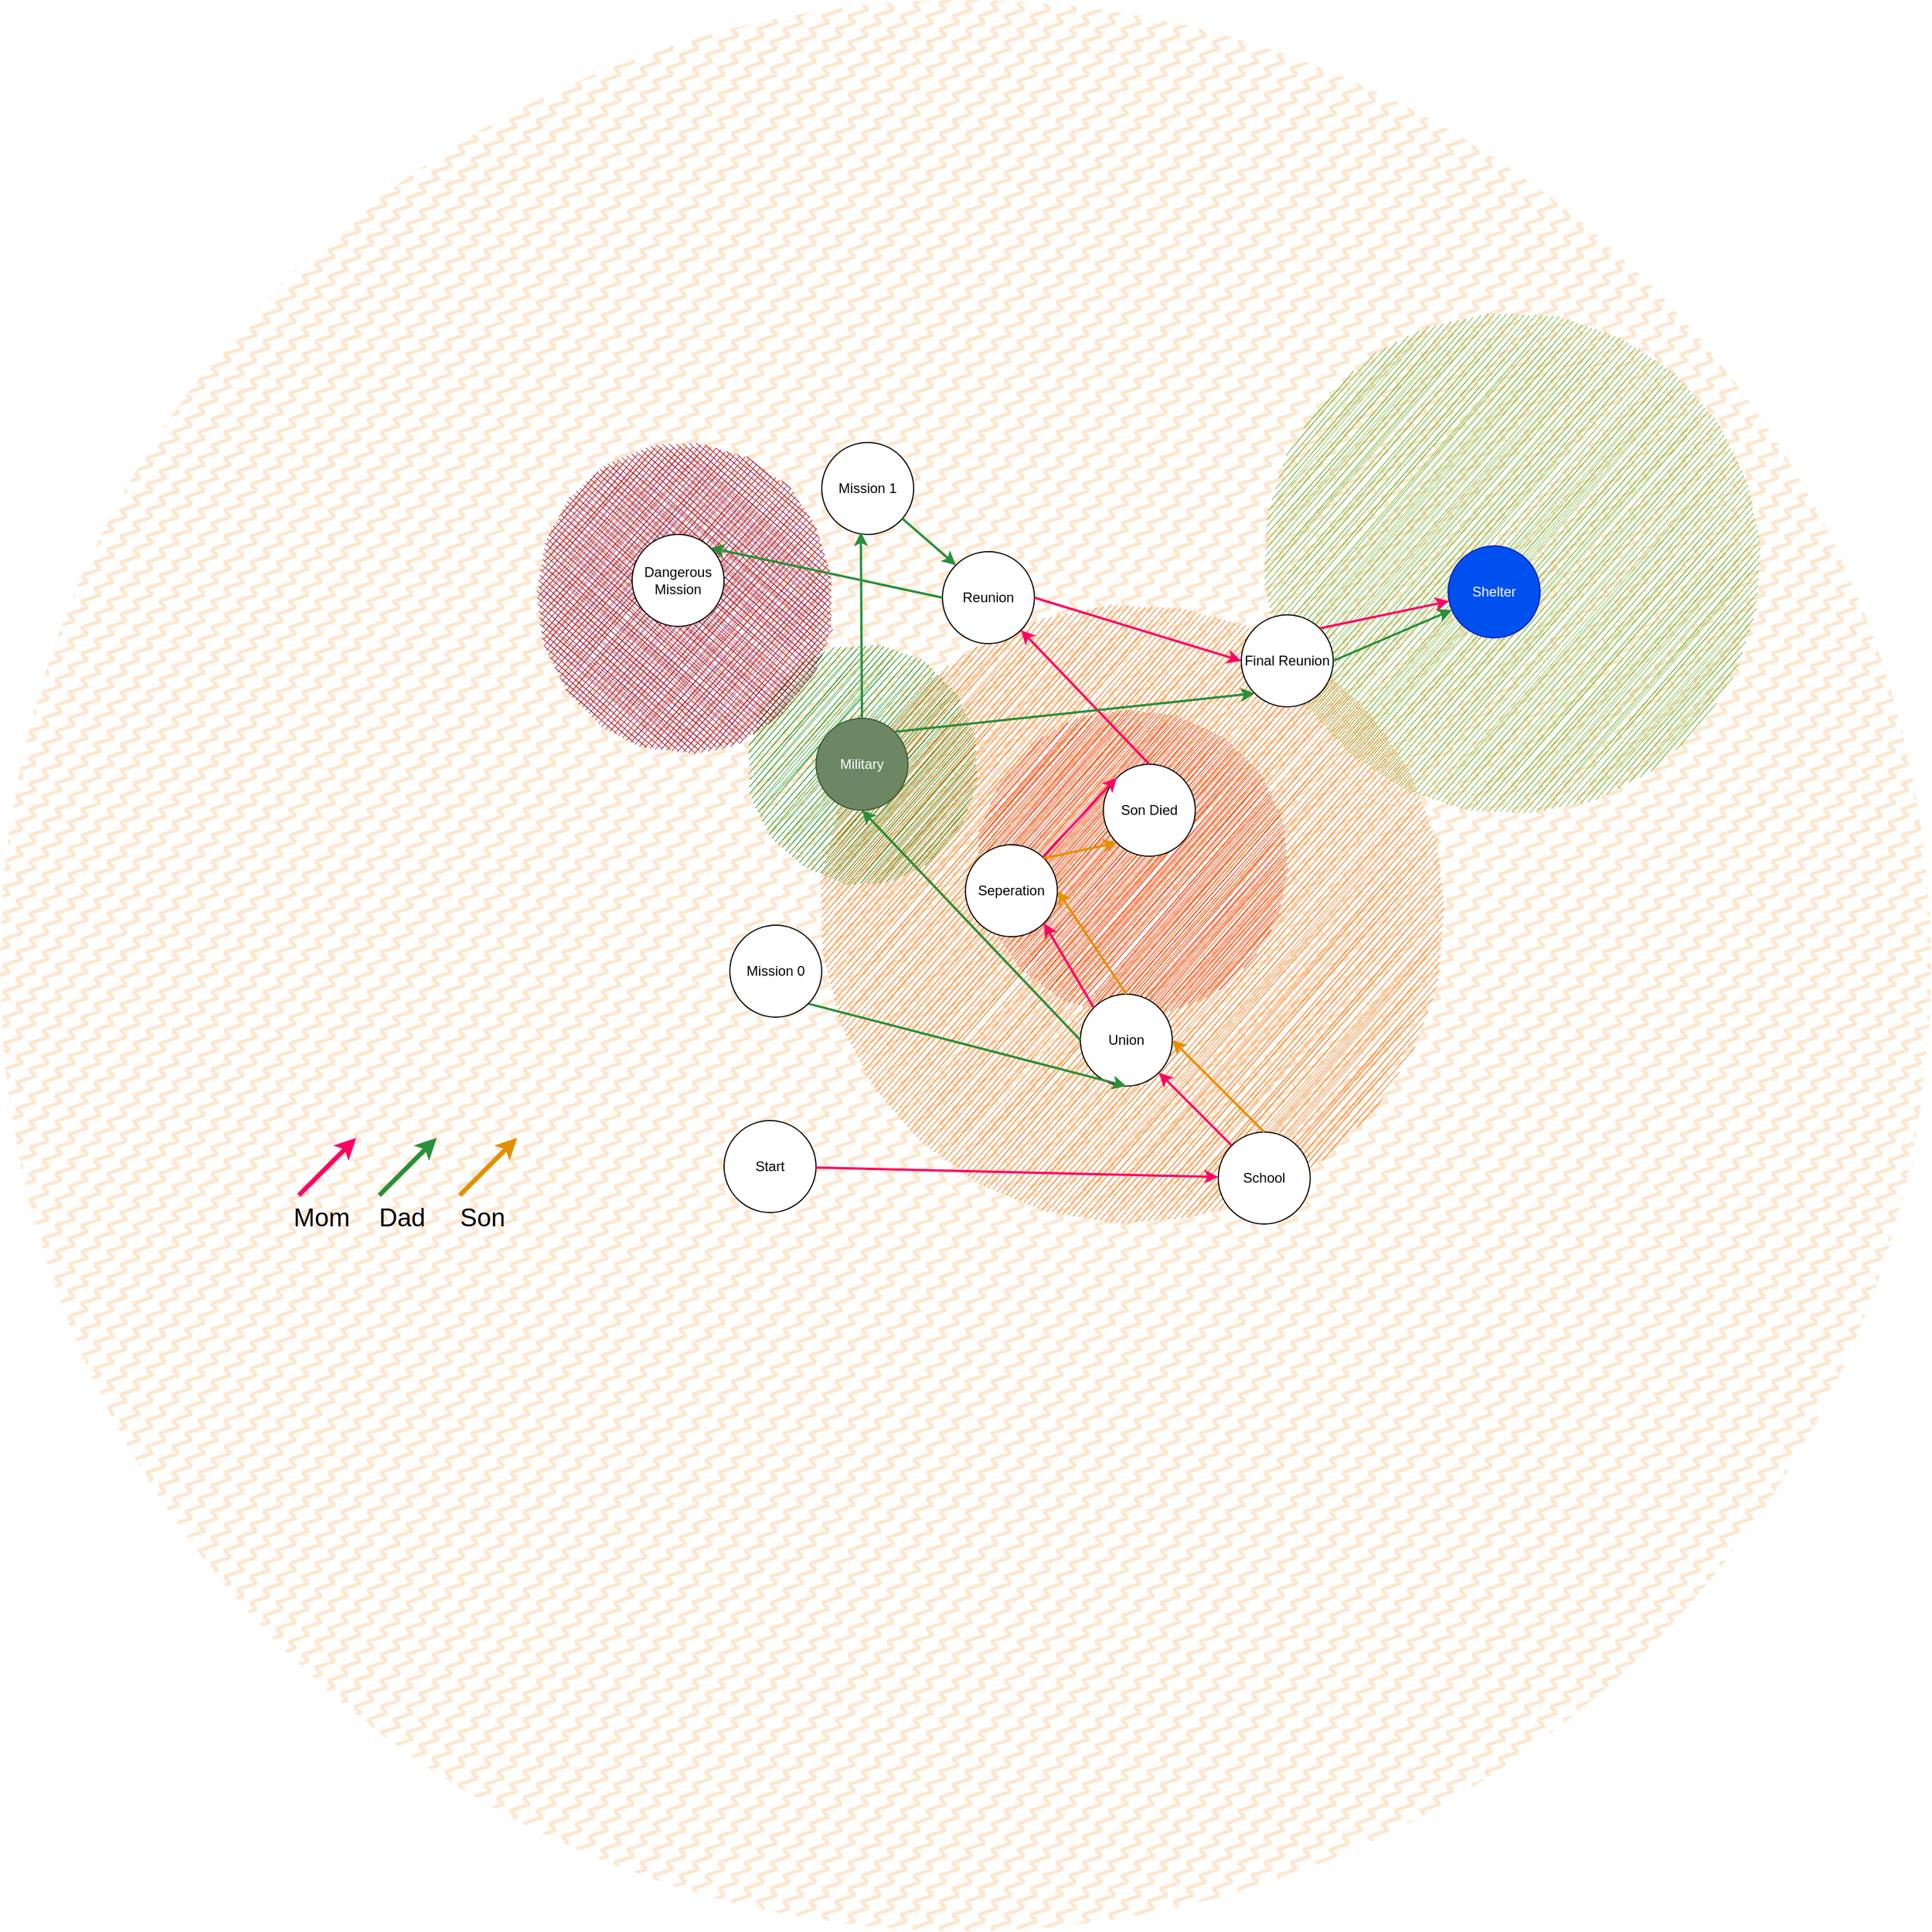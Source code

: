 <mxfile version="18.1.2" type="github">
  <diagram name="Page-1" id="ad52d381-51e7-2e0d-a935-2d0ddd2fd229">
    <mxGraphModel dx="3626" dy="1582" grid="1" gridSize="10" guides="1" tooltips="1" connect="1" arrows="1" fold="1" page="1" pageScale="1" pageWidth="1100" pageHeight="850" background="none" math="0" shadow="0">
      <root>
        <mxCell id="0" />
        <mxCell id="1" parent="0" />
        <mxCell id="Zv8lDHtKmZKxSkJ4GSAf-7" value="" style="ellipse;whiteSpace=wrap;html=1;aspect=fixed;fillColor=#ffe6cc;strokeColor=none;sketch=0;fillStyle=zigzag;" vertex="1" parent="1">
          <mxGeometry x="-1610" y="-405" width="1680" height="1680" as="geometry" />
        </mxCell>
        <mxCell id="Zv8lDHtKmZKxSkJ4GSAf-5" value="" style="ellipse;whiteSpace=wrap;html=1;aspect=fixed;fillColor=#60a917;strokeColor=none;sketch=1;fontColor=#ffffff;" vertex="1" parent="1">
          <mxGeometry x="-510" y="-130" width="430" height="430" as="geometry" />
        </mxCell>
        <mxCell id="Zv8lDHtKmZKxSkJ4GSAf-3" value="" style="ellipse;whiteSpace=wrap;html=1;aspect=fixed;fillColor=#fa6800;strokeColor=none;sketch=1;fontColor=#000000;" vertex="1" parent="1">
          <mxGeometry x="-895" y="120" width="540" height="540" as="geometry" />
        </mxCell>
        <mxCell id="Zv8lDHtKmZKxSkJ4GSAf-1" value="Start" style="ellipse;whiteSpace=wrap;html=1;aspect=fixed;" vertex="1" parent="1">
          <mxGeometry x="-980" y="570" width="80" height="80" as="geometry" />
        </mxCell>
        <mxCell id="Zv8lDHtKmZKxSkJ4GSAf-2" value="" style="ellipse;whiteSpace=wrap;html=1;aspect=fixed;fillColor=#FA1600;strokeColor=none;fontColor=#ffffff;sketch=1;" vertex="1" parent="1">
          <mxGeometry x="-760" y="210" width="270" height="270" as="geometry" />
        </mxCell>
        <mxCell id="Zv8lDHtKmZKxSkJ4GSAf-8" value="Shelter" style="ellipse;whiteSpace=wrap;html=1;aspect=fixed;fillColor=#0050ef;strokeColor=#001DBC;fontColor=#ffffff;" vertex="1" parent="1">
          <mxGeometry x="-350" y="70" width="80" height="80" as="geometry" />
        </mxCell>
        <mxCell id="Zv8lDHtKmZKxSkJ4GSAf-9" value="" style="ellipse;whiteSpace=wrap;html=1;aspect=fixed;fillColor=#008a00;strokeColor=none;sketch=1;fontColor=#ffffff;" vertex="1" parent="1">
          <mxGeometry x="-960" y="160" width="200" height="200" as="geometry" />
        </mxCell>
        <mxCell id="Zv8lDHtKmZKxSkJ4GSAf-10" value="Military" style="ellipse;whiteSpace=wrap;html=1;aspect=fixed;fillColor=#6d8764;fontColor=#ffffff;strokeColor=#3A5431;" vertex="1" parent="1">
          <mxGeometry x="-900" y="220" width="80" height="80" as="geometry" />
        </mxCell>
        <mxCell id="Zv8lDHtKmZKxSkJ4GSAf-11" value="" style="ellipse;whiteSpace=wrap;html=1;aspect=fixed;fillColor=#a20025;strokeColor=none;fontColor=#ffffff;sketch=1;fillStyle=cross-hatch;" vertex="1" parent="1">
          <mxGeometry x="-1150" y="-20" width="270" height="270" as="geometry" />
        </mxCell>
        <mxCell id="Zv8lDHtKmZKxSkJ4GSAf-12" value="School" style="ellipse;whiteSpace=wrap;html=1;aspect=fixed;" vertex="1" parent="1">
          <mxGeometry x="-550" y="580" width="80" height="80" as="geometry" />
        </mxCell>
        <mxCell id="Zv8lDHtKmZKxSkJ4GSAf-13" value="Union" style="ellipse;whiteSpace=wrap;html=1;aspect=fixed;" vertex="1" parent="1">
          <mxGeometry x="-670" y="460" width="80" height="80" as="geometry" />
        </mxCell>
        <mxCell id="Zv8lDHtKmZKxSkJ4GSAf-14" value="Seperation" style="ellipse;whiteSpace=wrap;html=1;aspect=fixed;" vertex="1" parent="1">
          <mxGeometry x="-770" y="330" width="80" height="80" as="geometry" />
        </mxCell>
        <mxCell id="Zv8lDHtKmZKxSkJ4GSAf-15" value="Reunion" style="ellipse;whiteSpace=wrap;html=1;aspect=fixed;" vertex="1" parent="1">
          <mxGeometry x="-790" y="75" width="80" height="80" as="geometry" />
        </mxCell>
        <mxCell id="Zv8lDHtKmZKxSkJ4GSAf-16" value="Son Died" style="ellipse;whiteSpace=wrap;html=1;aspect=fixed;" vertex="1" parent="1">
          <mxGeometry x="-650" y="260" width="80" height="80" as="geometry" />
        </mxCell>
        <mxCell id="Zv8lDHtKmZKxSkJ4GSAf-22" value="" style="endArrow=classic;html=1;rounded=0;strokeWidth=2;strokeColor=#FF0063;" edge="1" parent="1" source="Zv8lDHtKmZKxSkJ4GSAf-1" target="Zv8lDHtKmZKxSkJ4GSAf-12">
          <mxGeometry width="50" height="50" relative="1" as="geometry">
            <mxPoint x="-700" y="310" as="sourcePoint" />
            <mxPoint x="-650" y="260" as="targetPoint" />
          </mxGeometry>
        </mxCell>
        <mxCell id="Zv8lDHtKmZKxSkJ4GSAf-24" value="" style="endArrow=classic;html=1;strokeWidth=4;fillColor=#d80073;strokeColor=#FF0063;rounded=1;" edge="1" parent="1">
          <mxGeometry width="50" height="50" relative="1" as="geometry">
            <mxPoint x="-1350" y="635" as="sourcePoint" />
            <mxPoint x="-1300" y="585" as="targetPoint" />
          </mxGeometry>
        </mxCell>
        <mxCell id="Zv8lDHtKmZKxSkJ4GSAf-25" value="Mom" style="rounded=0;whiteSpace=wrap;html=1;sketch=1;fillStyle=cross-hatch;fillColor=none;strokeColor=none;fontSize=22;" vertex="1" parent="1">
          <mxGeometry x="-1370" y="640" width="80" height="30" as="geometry" />
        </mxCell>
        <mxCell id="Zv8lDHtKmZKxSkJ4GSAf-26" value="" style="endArrow=classic;html=1;strokeWidth=4;fillColor=#d80073;strokeColor=#298F3A;rounded=1;" edge="1" parent="1">
          <mxGeometry width="50" height="50" relative="1" as="geometry">
            <mxPoint x="-1280" y="635" as="sourcePoint" />
            <mxPoint x="-1230" y="585" as="targetPoint" />
          </mxGeometry>
        </mxCell>
        <mxCell id="Zv8lDHtKmZKxSkJ4GSAf-27" value="Dad" style="rounded=0;whiteSpace=wrap;html=1;sketch=1;fillStyle=cross-hatch;fillColor=none;strokeColor=none;fontSize=22;" vertex="1" parent="1">
          <mxGeometry x="-1300" y="640" width="80" height="30" as="geometry" />
        </mxCell>
        <mxCell id="Zv8lDHtKmZKxSkJ4GSAf-28" value="" style="endArrow=classic;html=1;strokeWidth=4;fillColor=#d80073;strokeColor=#E39000;rounded=1;" edge="1" parent="1">
          <mxGeometry width="50" height="50" relative="1" as="geometry">
            <mxPoint x="-1210" y="635" as="sourcePoint" />
            <mxPoint x="-1160" y="585" as="targetPoint" />
          </mxGeometry>
        </mxCell>
        <mxCell id="Zv8lDHtKmZKxSkJ4GSAf-29" value="Son" style="rounded=0;whiteSpace=wrap;html=1;sketch=1;fillStyle=cross-hatch;fillColor=none;strokeColor=none;fontSize=22;" vertex="1" parent="1">
          <mxGeometry x="-1230" y="640" width="80" height="30" as="geometry" />
        </mxCell>
        <mxCell id="Zv8lDHtKmZKxSkJ4GSAf-30" value="" style="endArrow=classic;html=1;rounded=0;strokeWidth=2;strokeColor=#FF0063;exitX=0;exitY=0;exitDx=0;exitDy=0;" edge="1" parent="1" source="Zv8lDHtKmZKxSkJ4GSAf-12" target="Zv8lDHtKmZKxSkJ4GSAf-13">
          <mxGeometry width="50" height="50" relative="1" as="geometry">
            <mxPoint x="-890.011" y="620.923" as="sourcePoint" />
            <mxPoint x="-539.989" y="629.07" as="targetPoint" />
          </mxGeometry>
        </mxCell>
        <mxCell id="Zv8lDHtKmZKxSkJ4GSAf-32" value="" style="endArrow=classic;html=1;rounded=0;strokeWidth=2;strokeColor=#E39000;exitX=0.5;exitY=0;exitDx=0;exitDy=0;entryX=1;entryY=0.5;entryDx=0;entryDy=0;" edge="1" parent="1" source="Zv8lDHtKmZKxSkJ4GSAf-12" target="Zv8lDHtKmZKxSkJ4GSAf-13">
          <mxGeometry width="50" height="50" relative="1" as="geometry">
            <mxPoint x="-528.284" y="601.716" as="sourcePoint" />
            <mxPoint x="-591.716" y="538.284" as="targetPoint" />
          </mxGeometry>
        </mxCell>
        <mxCell id="Zv8lDHtKmZKxSkJ4GSAf-33" value="" style="endArrow=classic;html=1;rounded=0;strokeWidth=2;strokeColor=#298F3A;entryX=0.5;entryY=1;entryDx=0;entryDy=0;exitX=1;exitY=1;exitDx=0;exitDy=0;" edge="1" parent="1" source="Zv8lDHtKmZKxSkJ4GSAf-34" target="Zv8lDHtKmZKxSkJ4GSAf-13">
          <mxGeometry width="50" height="50" relative="1" as="geometry">
            <mxPoint x="-528.284" y="601.716" as="sourcePoint" />
            <mxPoint x="-591.716" y="538.284" as="targetPoint" />
          </mxGeometry>
        </mxCell>
        <mxCell id="Zv8lDHtKmZKxSkJ4GSAf-34" value="Mission 0" style="ellipse;whiteSpace=wrap;html=1;aspect=fixed;" vertex="1" parent="1">
          <mxGeometry x="-975" y="400" width="80" height="80" as="geometry" />
        </mxCell>
        <mxCell id="Zv8lDHtKmZKxSkJ4GSAf-35" value="" style="endArrow=classic;html=1;rounded=0;strokeWidth=2;strokeColor=#FF0063;exitX=0;exitY=0;exitDx=0;exitDy=0;entryX=1;entryY=1;entryDx=0;entryDy=0;" edge="1" parent="1" source="Zv8lDHtKmZKxSkJ4GSAf-13" target="Zv8lDHtKmZKxSkJ4GSAf-14">
          <mxGeometry width="50" height="50" relative="1" as="geometry">
            <mxPoint x="-528.284" y="601.716" as="sourcePoint" />
            <mxPoint x="-591.716" y="538.284" as="targetPoint" />
          </mxGeometry>
        </mxCell>
        <mxCell id="Zv8lDHtKmZKxSkJ4GSAf-36" value="" style="endArrow=classic;html=1;rounded=0;strokeWidth=2;strokeColor=#E39000;exitX=0.5;exitY=0;exitDx=0;exitDy=0;entryX=1;entryY=0.5;entryDx=0;entryDy=0;" edge="1" parent="1" source="Zv8lDHtKmZKxSkJ4GSAf-13" target="Zv8lDHtKmZKxSkJ4GSAf-14">
          <mxGeometry width="50" height="50" relative="1" as="geometry">
            <mxPoint x="-500" y="590" as="sourcePoint" />
            <mxPoint x="-580" y="510" as="targetPoint" />
          </mxGeometry>
        </mxCell>
        <mxCell id="Zv8lDHtKmZKxSkJ4GSAf-37" value="" style="endArrow=classic;html=1;rounded=0;strokeWidth=2;strokeColor=#298F3A;entryX=0.5;entryY=1;entryDx=0;entryDy=0;exitX=0;exitY=0.5;exitDx=0;exitDy=0;" edge="1" parent="1" source="Zv8lDHtKmZKxSkJ4GSAf-13" target="Zv8lDHtKmZKxSkJ4GSAf-10">
          <mxGeometry width="50" height="50" relative="1" as="geometry">
            <mxPoint x="-901.716" y="488.284" as="sourcePoint" />
            <mxPoint x="-620" y="550" as="targetPoint" />
          </mxGeometry>
        </mxCell>
        <mxCell id="Zv8lDHtKmZKxSkJ4GSAf-38" value="" style="endArrow=classic;html=1;rounded=0;strokeWidth=2;strokeColor=#FF0063;entryX=0;entryY=0;entryDx=0;entryDy=0;" edge="1" parent="1" source="Zv8lDHtKmZKxSkJ4GSAf-14" target="Zv8lDHtKmZKxSkJ4GSAf-16">
          <mxGeometry width="50" height="50" relative="1" as="geometry">
            <mxPoint x="-648.284" y="481.716" as="sourcePoint" />
            <mxPoint x="-691.716" y="408.284" as="targetPoint" />
          </mxGeometry>
        </mxCell>
        <mxCell id="Zv8lDHtKmZKxSkJ4GSAf-39" value="" style="endArrow=classic;html=1;rounded=0;strokeWidth=2;strokeColor=#E39000;exitX=1;exitY=0;exitDx=0;exitDy=0;entryX=0;entryY=1;entryDx=0;entryDy=0;" edge="1" parent="1" source="Zv8lDHtKmZKxSkJ4GSAf-14" target="Zv8lDHtKmZKxSkJ4GSAf-16">
          <mxGeometry width="50" height="50" relative="1" as="geometry">
            <mxPoint x="-620" y="470" as="sourcePoint" />
            <mxPoint x="-680" y="380" as="targetPoint" />
          </mxGeometry>
        </mxCell>
        <mxCell id="Zv8lDHtKmZKxSkJ4GSAf-40" value="" style="endArrow=classic;html=1;rounded=0;strokeWidth=2;strokeColor=#FF0063;entryX=1;entryY=1;entryDx=0;entryDy=0;exitX=0.5;exitY=0;exitDx=0;exitDy=0;" edge="1" parent="1" source="Zv8lDHtKmZKxSkJ4GSAf-16" target="Zv8lDHtKmZKxSkJ4GSAf-15">
          <mxGeometry width="50" height="50" relative="1" as="geometry">
            <mxPoint x="-692.782" y="350.688" as="sourcePoint" />
            <mxPoint x="-628.284" y="281.716" as="targetPoint" />
          </mxGeometry>
        </mxCell>
        <mxCell id="Zv8lDHtKmZKxSkJ4GSAf-41" value="Mission 1" style="ellipse;whiteSpace=wrap;html=1;aspect=fixed;" vertex="1" parent="1">
          <mxGeometry x="-895" y="-20" width="80" height="80" as="geometry" />
        </mxCell>
        <mxCell id="Zv8lDHtKmZKxSkJ4GSAf-42" value="" style="endArrow=classic;html=1;rounded=0;strokeWidth=2;strokeColor=#298F3A;entryX=0;entryY=0;entryDx=0;entryDy=0;" edge="1" parent="1" source="Zv8lDHtKmZKxSkJ4GSAf-41" target="Zv8lDHtKmZKxSkJ4GSAf-15">
          <mxGeometry width="50" height="50" relative="1" as="geometry">
            <mxPoint x="-660" y="510" as="sourcePoint" />
            <mxPoint x="-850" y="310" as="targetPoint" />
          </mxGeometry>
        </mxCell>
        <mxCell id="Zv8lDHtKmZKxSkJ4GSAf-43" value="" style="endArrow=classic;html=1;rounded=0;strokeWidth=2;strokeColor=#298F3A;entryX=0.425;entryY=0.975;entryDx=0;entryDy=0;exitX=0.5;exitY=0;exitDx=0;exitDy=0;entryPerimeter=0;" edge="1" parent="1" source="Zv8lDHtKmZKxSkJ4GSAf-10" target="Zv8lDHtKmZKxSkJ4GSAf-41">
          <mxGeometry width="50" height="50" relative="1" as="geometry">
            <mxPoint x="-814.799" y="56.227" as="sourcePoint" />
            <mxPoint x="-768.284" y="96.716" as="targetPoint" />
          </mxGeometry>
        </mxCell>
        <mxCell id="Zv8lDHtKmZKxSkJ4GSAf-44" value="Dangerous Mission" style="ellipse;whiteSpace=wrap;html=1;aspect=fixed;" vertex="1" parent="1">
          <mxGeometry x="-1060" y="60" width="80" height="80" as="geometry" />
        </mxCell>
        <mxCell id="Zv8lDHtKmZKxSkJ4GSAf-45" value="" style="endArrow=classic;html=1;rounded=0;strokeWidth=2;strokeColor=#298F3A;entryX=1;entryY=0;entryDx=0;entryDy=0;exitX=0;exitY=0.5;exitDx=0;exitDy=0;" edge="1" parent="1" source="Zv8lDHtKmZKxSkJ4GSAf-15" target="Zv8lDHtKmZKxSkJ4GSAf-44">
          <mxGeometry width="50" height="50" relative="1" as="geometry">
            <mxPoint x="-850" y="230" as="sourcePoint" />
            <mxPoint x="-851" y="68" as="targetPoint" />
          </mxGeometry>
        </mxCell>
        <mxCell id="Zv8lDHtKmZKxSkJ4GSAf-46" value="Final Reunion" style="ellipse;whiteSpace=wrap;html=1;aspect=fixed;" vertex="1" parent="1">
          <mxGeometry x="-530" y="130" width="80" height="80" as="geometry" />
        </mxCell>
        <mxCell id="Zv8lDHtKmZKxSkJ4GSAf-47" value="" style="endArrow=classic;html=1;rounded=0;strokeWidth=2;strokeColor=#FF0063;entryX=0;entryY=0.5;entryDx=0;entryDy=0;exitX=1;exitY=0.5;exitDx=0;exitDy=0;" edge="1" parent="1" source="Zv8lDHtKmZKxSkJ4GSAf-15" target="Zv8lDHtKmZKxSkJ4GSAf-46">
          <mxGeometry width="50" height="50" relative="1" as="geometry">
            <mxPoint x="-600" y="270" as="sourcePoint" />
            <mxPoint x="-711.716" y="153.284" as="targetPoint" />
          </mxGeometry>
        </mxCell>
        <mxCell id="Zv8lDHtKmZKxSkJ4GSAf-48" value="" style="endArrow=classic;html=1;rounded=0;strokeWidth=2;strokeColor=#298F3A;entryX=0;entryY=1;entryDx=0;entryDy=0;exitX=1;exitY=0;exitDx=0;exitDy=0;" edge="1" parent="1" source="Zv8lDHtKmZKxSkJ4GSAf-10" target="Zv8lDHtKmZKxSkJ4GSAf-46">
          <mxGeometry width="50" height="50" relative="1" as="geometry">
            <mxPoint x="-780" y="125" as="sourcePoint" />
            <mxPoint x="-981.716" y="81.716" as="targetPoint" />
          </mxGeometry>
        </mxCell>
        <mxCell id="Zv8lDHtKmZKxSkJ4GSAf-49" value="" style="endArrow=classic;html=1;rounded=0;strokeWidth=2;strokeColor=#298F3A;exitX=1;exitY=0.5;exitDx=0;exitDy=0;" edge="1" parent="1" source="Zv8lDHtKmZKxSkJ4GSAf-46" target="Zv8lDHtKmZKxSkJ4GSAf-8">
          <mxGeometry width="50" height="50" relative="1" as="geometry">
            <mxPoint x="-821.716" y="241.716" as="sourcePoint" />
            <mxPoint x="-508.284" y="208.284" as="targetPoint" />
          </mxGeometry>
        </mxCell>
        <mxCell id="Zv8lDHtKmZKxSkJ4GSAf-50" value="" style="endArrow=classic;html=1;rounded=0;strokeWidth=2;strokeColor=#FF0063;exitX=1;exitY=0;exitDx=0;exitDy=0;" edge="1" parent="1" source="Zv8lDHtKmZKxSkJ4GSAf-46" target="Zv8lDHtKmZKxSkJ4GSAf-8">
          <mxGeometry width="50" height="50" relative="1" as="geometry">
            <mxPoint x="-700" y="125" as="sourcePoint" />
            <mxPoint x="-520" y="180" as="targetPoint" />
          </mxGeometry>
        </mxCell>
      </root>
    </mxGraphModel>
  </diagram>
</mxfile>
